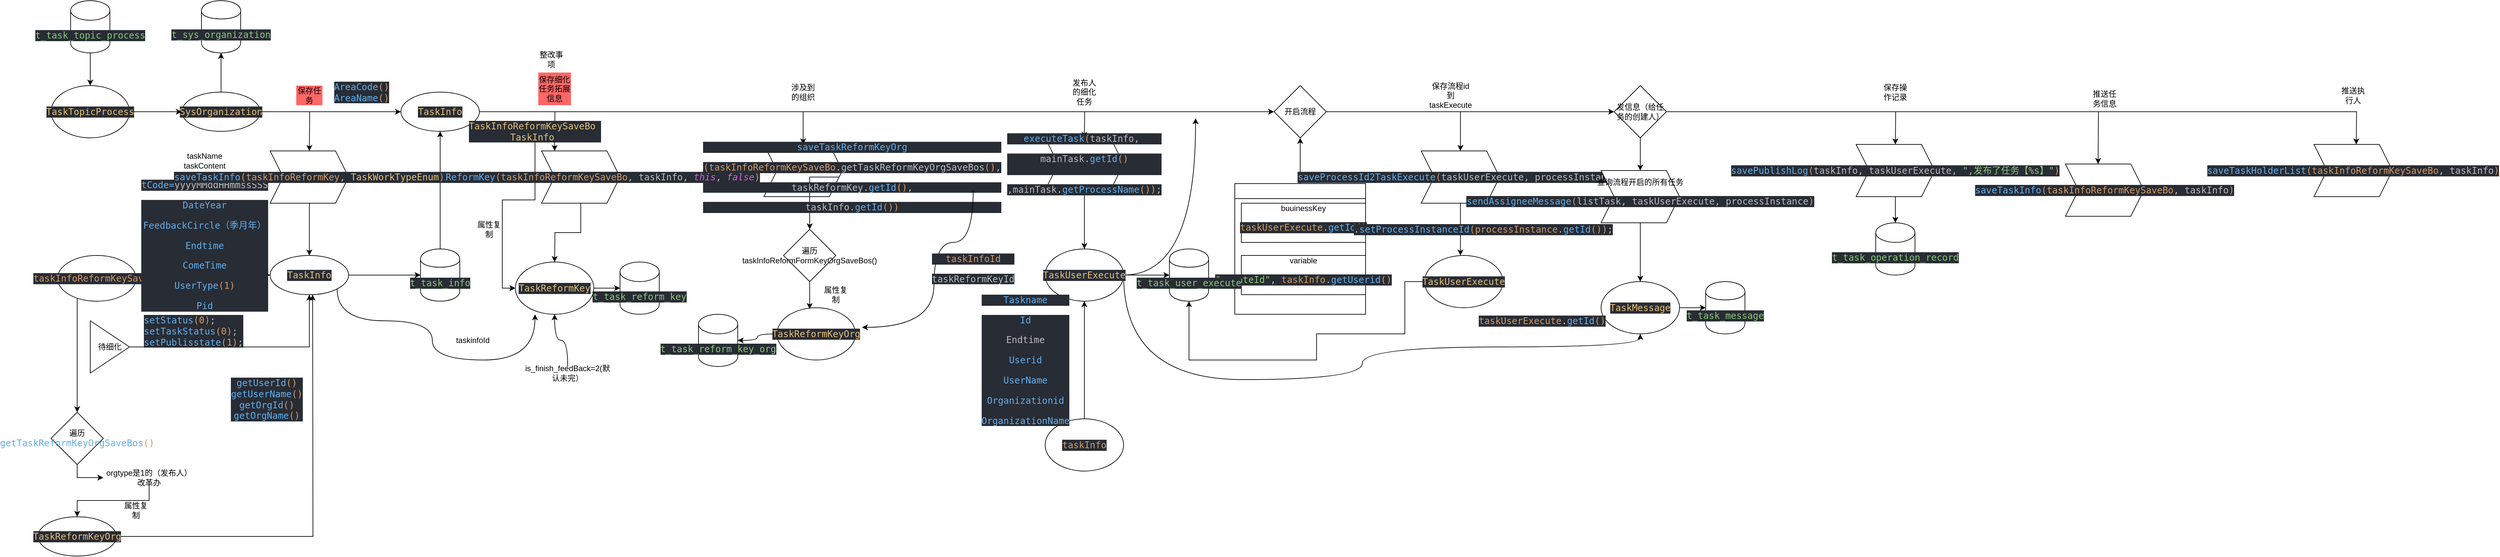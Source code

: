 <mxfile version="14.7.7" type="github">
  <diagram name="Page-1" id="2a216829-ef6e-dabb-86c1-c78162f3ba2b">
    <mxGraphModel dx="2881" dy="1134" grid="1" gridSize="10" guides="1" tooltips="1" connect="1" arrows="1" fold="1" page="1" pageScale="1" pageWidth="850" pageHeight="1100" background="none" math="0" shadow="0">
      <root>
        <mxCell id="0" />
        <mxCell id="1" parent="0" />
        <mxCell id="r9ag2sHkKYbSLD5EQLYw-3" style="edgeStyle=orthogonalEdgeStyle;rounded=0;orthogonalLoop=1;jettySize=auto;html=1;entryX=0.5;entryY=0;entryDx=0;entryDy=0;" edge="1" parent="1" source="r9ag2sHkKYbSLD5EQLYw-2">
          <mxGeometry relative="1" as="geometry">
            <mxPoint x="90" y="130" as="targetPoint" />
          </mxGeometry>
        </mxCell>
        <mxCell id="r9ag2sHkKYbSLD5EQLYw-2" value="&lt;pre style=&quot;background-color: #282c34 ; color: #bbbbbb ; font-family: &amp;#34;jetbrains mono&amp;#34; , monospace ; font-size: 10.5pt&quot;&gt;&lt;pre style=&quot;font-family: &amp;#34;jetbrains mono&amp;#34; , monospace ; font-size: 10.5pt&quot;&gt;&lt;span style=&quot;color: #89ca78&quot;&gt;t_task_topic_process&lt;/span&gt;&lt;/pre&gt;&lt;/pre&gt;" style="shape=cylinder3;whiteSpace=wrap;html=1;boundedLbl=1;backgroundOutline=1;size=15;" vertex="1" parent="1">
          <mxGeometry x="60" width="60" height="80" as="geometry" />
        </mxCell>
        <mxCell id="r9ag2sHkKYbSLD5EQLYw-7" value="" style="edgeStyle=orthogonalEdgeStyle;rounded=0;orthogonalLoop=1;jettySize=auto;html=1;" edge="1" parent="1" source="r9ag2sHkKYbSLD5EQLYw-4" target="r9ag2sHkKYbSLD5EQLYw-6">
          <mxGeometry relative="1" as="geometry" />
        </mxCell>
        <mxCell id="r9ag2sHkKYbSLD5EQLYw-12" value="" style="edgeStyle=orthogonalEdgeStyle;rounded=0;orthogonalLoop=1;jettySize=auto;html=1;" edge="1" parent="1" source="r9ag2sHkKYbSLD5EQLYw-4">
          <mxGeometry relative="1" as="geometry">
            <mxPoint x="425.0" y="230" as="targetPoint" />
          </mxGeometry>
        </mxCell>
        <mxCell id="r9ag2sHkKYbSLD5EQLYw-4" value="&lt;pre style=&quot;background-color: #282c34 ; color: #bbbbbb ; font-family: &amp;#34;jetbrains mono&amp;#34; , monospace ; font-size: 10.5pt&quot;&gt;&lt;span style=&quot;color: #e5c07b&quot;&gt;SysOrganization&lt;/span&gt;&lt;/pre&gt;" style="ellipse;whiteSpace=wrap;html=1;rounded=0;" vertex="1" parent="1">
          <mxGeometry x="230" y="140" width="120" height="60" as="geometry" />
        </mxCell>
        <mxCell id="r9ag2sHkKYbSLD5EQLYw-6" value="&lt;pre style=&quot;text-align: left ; background-color: rgb(40 , 44 , 52) ; color: rgb(187 , 187 , 187) ; font-family: &amp;#34;jetbrains mono&amp;#34; , monospace ; font-size: 10.5pt&quot;&gt;&lt;span style=&quot;color: rgb(137 , 202 , 120)&quot;&gt;t_sys_organization&lt;/span&gt;&lt;/pre&gt;" style="shape=cylinder;whiteSpace=wrap;html=1;boundedLbl=1;backgroundOutline=1;rounded=0;" vertex="1" parent="1">
          <mxGeometry x="260" width="60" height="80" as="geometry" />
        </mxCell>
        <mxCell id="r9ag2sHkKYbSLD5EQLYw-10" style="edgeStyle=orthogonalEdgeStyle;rounded=0;orthogonalLoop=1;jettySize=auto;html=1;entryX=0;entryY=0.5;entryDx=0;entryDy=0;" edge="1" parent="1" source="r9ag2sHkKYbSLD5EQLYw-9" target="r9ag2sHkKYbSLD5EQLYw-4">
          <mxGeometry relative="1" as="geometry" />
        </mxCell>
        <mxCell id="r9ag2sHkKYbSLD5EQLYw-9" value="&lt;pre style=&quot;background-color: #282c34 ; color: #bbbbbb ; font-family: &amp;#34;jetbrains mono&amp;#34; , monospace ; font-size: 10.5pt&quot;&gt;&lt;span style=&quot;color: #e5c07b&quot;&gt;TaskTopicProcess&lt;/span&gt;&lt;/pre&gt;" style="ellipse;whiteSpace=wrap;html=1;" vertex="1" parent="1">
          <mxGeometry x="30" y="130" width="120" height="80" as="geometry" />
        </mxCell>
        <mxCell id="r9ag2sHkKYbSLD5EQLYw-14" value="" style="edgeStyle=orthogonalEdgeStyle;rounded=0;orthogonalLoop=1;jettySize=auto;html=1;exitX=0.5;exitY=1;exitDx=0;exitDy=0;" edge="1" parent="1" source="r9ag2sHkKYbSLD5EQLYw-66" target="r9ag2sHkKYbSLD5EQLYw-13">
          <mxGeometry relative="1" as="geometry">
            <mxPoint x="425.0" y="290.0" as="sourcePoint" />
          </mxGeometry>
        </mxCell>
        <mxCell id="r9ag2sHkKYbSLD5EQLYw-36" value="" style="edgeStyle=orthogonalEdgeStyle;rounded=0;orthogonalLoop=1;jettySize=auto;html=1;" edge="1" parent="1" source="r9ag2sHkKYbSLD5EQLYw-13" target="r9ag2sHkKYbSLD5EQLYw-35">
          <mxGeometry relative="1" as="geometry" />
        </mxCell>
        <mxCell id="r9ag2sHkKYbSLD5EQLYw-53" style="edgeStyle=orthogonalEdgeStyle;rounded=0;orthogonalLoop=1;jettySize=auto;html=1;exitX=1;exitY=1;exitDx=0;exitDy=0;entryX=0.25;entryY=1;entryDx=0;entryDy=0;entryPerimeter=0;curved=1;" edge="1" parent="1" source="r9ag2sHkKYbSLD5EQLYw-13" target="r9ag2sHkKYbSLD5EQLYw-49">
          <mxGeometry relative="1" as="geometry">
            <Array as="points">
              <mxPoint x="468" y="490" />
              <mxPoint x="613" y="490" />
              <mxPoint x="613" y="550" />
              <mxPoint x="770" y="550" />
            </Array>
          </mxGeometry>
        </mxCell>
        <mxCell id="r9ag2sHkKYbSLD5EQLYw-13" value="&lt;pre style=&quot;background-color: #282c34 ; color: #bbbbbb ; font-family: &amp;#34;jetbrains mono&amp;#34; , monospace ; font-size: 10.5pt&quot;&gt;&lt;span style=&quot;color: #e5c07b&quot;&gt;TaskInfo&lt;/span&gt;&lt;/pre&gt;" style="ellipse;whiteSpace=wrap;html=1;rounded=0;" vertex="1" parent="1">
          <mxGeometry x="365" y="390" width="120" height="60" as="geometry" />
        </mxCell>
        <mxCell id="r9ag2sHkKYbSLD5EQLYw-17" style="edgeStyle=orthogonalEdgeStyle;rounded=0;orthogonalLoop=1;jettySize=auto;html=1;" edge="1" parent="1" source="r9ag2sHkKYbSLD5EQLYw-16" target="r9ag2sHkKYbSLD5EQLYw-13">
          <mxGeometry relative="1" as="geometry" />
        </mxCell>
        <mxCell id="r9ag2sHkKYbSLD5EQLYw-23" style="edgeStyle=orthogonalEdgeStyle;rounded=0;orthogonalLoop=1;jettySize=auto;html=1;" edge="1" parent="1" source="r9ag2sHkKYbSLD5EQLYw-16" target="r9ag2sHkKYbSLD5EQLYw-13">
          <mxGeometry relative="1" as="geometry" />
        </mxCell>
        <mxCell id="r9ag2sHkKYbSLD5EQLYw-25" value="" style="edgeStyle=orthogonalEdgeStyle;rounded=0;orthogonalLoop=1;jettySize=auto;html=1;" edge="1" parent="1" source="r9ag2sHkKYbSLD5EQLYw-16" target="r9ag2sHkKYbSLD5EQLYw-24">
          <mxGeometry relative="1" as="geometry">
            <Array as="points">
              <mxPoint x="70" y="480" />
              <mxPoint x="70" y="480" />
            </Array>
          </mxGeometry>
        </mxCell>
        <mxCell id="r9ag2sHkKYbSLD5EQLYw-16" value="&lt;pre style=&quot;background-color: #282c34 ; color: #bbbbbb ; font-family: &amp;#34;jetbrains mono&amp;#34; , monospace ; font-size: 10.5pt&quot;&gt;&lt;span style=&quot;color: #d19a66&quot;&gt;taskInfoReformKeySaveBo&lt;/span&gt;&lt;/pre&gt;" style="ellipse;whiteSpace=wrap;html=1;" vertex="1" parent="1">
          <mxGeometry x="40" y="390" width="120" height="70" as="geometry" />
        </mxCell>
        <mxCell id="r9ag2sHkKYbSLD5EQLYw-18" value="taskName&lt;br&gt;taskContent&lt;br&gt;&lt;pre style=&quot;background-color: #282c34 ; color: #bbbbbb ; font-family: &amp;#34;jetbrains mono&amp;#34; , monospace ; font-size: 10.5pt&quot;&gt;&lt;span style=&quot;color: #61afef&quot;&gt;tCode=&lt;/span&gt;yyyyMMddHHmmssSSS&lt;/pre&gt;&lt;pre style=&quot;background-color: #282c34 ; color: #bbbbbb ; font-family: &amp;#34;jetbrains mono&amp;#34; , monospace ; font-size: 10.5pt&quot;&gt;&lt;pre style=&quot;font-family: &amp;#34;jetbrains mono&amp;#34; , monospace ; font-size: 10.5pt&quot;&gt;&lt;span style=&quot;color: #61afef&quot;&gt;DateYear&lt;/span&gt;&lt;/pre&gt;&lt;pre style=&quot;font-family: &amp;#34;jetbrains mono&amp;#34; , monospace ; font-size: 10.5pt&quot;&gt;&lt;pre style=&quot;font-family: &amp;#34;jetbrains mono&amp;#34; , monospace ; font-size: 10.5pt&quot;&gt;&lt;span style=&quot;color: #61afef&quot;&gt;FeedbackCircle（季月年）&lt;/span&gt;&lt;/pre&gt;&lt;pre style=&quot;font-family: &amp;#34;jetbrains mono&amp;#34; , monospace ; font-size: 10.5pt&quot;&gt;&lt;pre style=&quot;font-family: &amp;#34;jetbrains mono&amp;#34; , monospace ; font-size: 10.5pt&quot;&gt;&lt;span style=&quot;color: #61afef&quot;&gt;Endtime&lt;/span&gt;&lt;/pre&gt;&lt;pre style=&quot;font-family: &amp;#34;jetbrains mono&amp;#34; , monospace ; font-size: 10.5pt&quot;&gt;&lt;span style=&quot;color: #61afef&quot;&gt;ComeTime&lt;/span&gt;&lt;/pre&gt;&lt;pre style=&quot;font-family: &amp;#34;jetbrains mono&amp;#34; , monospace ; font-size: 10.5pt&quot;&gt;&lt;pre style=&quot;font-family: &amp;#34;jetbrains mono&amp;#34; , monospace ; font-size: 10.5pt&quot;&gt;&lt;span style=&quot;color: #61afef&quot;&gt;UserType&lt;/span&gt;&lt;span style=&quot;color: #d19a66&quot;&gt;(1)&lt;/span&gt;&lt;/pre&gt;&lt;pre style=&quot;font-family: &amp;#34;jetbrains mono&amp;#34; , monospace ; font-size: 10.5pt&quot;&gt;&lt;span style=&quot;color: #61afef&quot;&gt;Pid&lt;/span&gt;&lt;/pre&gt;&lt;/pre&gt;&lt;/pre&gt;&lt;/pre&gt;&lt;/pre&gt;" style="text;html=1;strokeColor=none;fillColor=none;align=center;verticalAlign=middle;whiteSpace=wrap;rounded=0;" vertex="1" parent="1">
          <mxGeometry x="165" y="350" width="200" height="20" as="geometry" />
        </mxCell>
        <mxCell id="r9ag2sHkKYbSLD5EQLYw-20" style="edgeStyle=orthogonalEdgeStyle;rounded=0;orthogonalLoop=1;jettySize=auto;html=1;" edge="1" parent="1" source="r9ag2sHkKYbSLD5EQLYw-19" target="r9ag2sHkKYbSLD5EQLYw-13">
          <mxGeometry relative="1" as="geometry" />
        </mxCell>
        <mxCell id="r9ag2sHkKYbSLD5EQLYw-19" value="待细化" style="triangle;whiteSpace=wrap;html=1;" vertex="1" parent="1">
          <mxGeometry x="90" y="490" width="60" height="80" as="geometry" />
        </mxCell>
        <mxCell id="r9ag2sHkKYbSLD5EQLYw-22" value="&lt;pre style=&quot;background-color: #282c34 ; color: #bbbbbb ; font-family: &amp;quot;jetbrains mono&amp;quot; , monospace ; font-size: 10.5pt&quot;&gt;&lt;span style=&quot;color: #61afef&quot;&gt;setStatus&lt;/span&gt;&lt;span style=&quot;color: #d19a66&quot;&gt;(0)&lt;/span&gt;;&lt;br&gt;&lt;span style=&quot;color: #61afef&quot;&gt;setTaskStatus&lt;/span&gt;&lt;span style=&quot;color: #d19a66&quot;&gt;(0)&lt;/span&gt;;&lt;br&gt;&lt;span style=&quot;color: #61afef&quot;&gt;setPublisstate&lt;/span&gt;&lt;span style=&quot;color: #d19a66&quot;&gt;(1)&lt;/span&gt;;&lt;/pre&gt;" style="text;whiteSpace=wrap;html=1;" vertex="1" parent="1">
          <mxGeometry x="170" y="460" width="150" height="90" as="geometry" />
        </mxCell>
        <mxCell id="r9ag2sHkKYbSLD5EQLYw-28" style="edgeStyle=orthogonalEdgeStyle;rounded=0;orthogonalLoop=1;jettySize=auto;html=1;entryX=0;entryY=0.5;entryDx=0;entryDy=0;" edge="1" parent="1" source="r9ag2sHkKYbSLD5EQLYw-24" target="r9ag2sHkKYbSLD5EQLYw-27">
          <mxGeometry relative="1" as="geometry" />
        </mxCell>
        <mxCell id="r9ag2sHkKYbSLD5EQLYw-24" value="遍历&lt;span style=&quot;font-family: &amp;#34;jetbrains mono&amp;#34; , monospace ; font-size: 10.5pt ; color: rgb(97 , 175 , 239)&quot;&gt;getTaskReformKeyOrgSaveBos&lt;/span&gt;&lt;span style=&quot;font-family: &amp;#34;jetbrains mono&amp;#34; , monospace ; font-size: 10.5pt ; color: rgb(209 , 154 , 102)&quot;&gt;()&lt;/span&gt;" style="rhombus;whiteSpace=wrap;html=1;" vertex="1" parent="1">
          <mxGeometry x="30" y="630" width="80" height="80" as="geometry" />
        </mxCell>
        <mxCell id="r9ag2sHkKYbSLD5EQLYw-30" value="" style="edgeStyle=orthogonalEdgeStyle;rounded=0;orthogonalLoop=1;jettySize=auto;html=1;" edge="1" parent="1" source="r9ag2sHkKYbSLD5EQLYw-27" target="r9ag2sHkKYbSLD5EQLYw-29">
          <mxGeometry relative="1" as="geometry" />
        </mxCell>
        <mxCell id="r9ag2sHkKYbSLD5EQLYw-27" value="orgtype是1的（发布人） 改革办" style="text;html=1;strokeColor=none;fillColor=none;align=center;verticalAlign=middle;whiteSpace=wrap;rounded=0;" vertex="1" parent="1">
          <mxGeometry x="110" y="720" width="140" height="20" as="geometry" />
        </mxCell>
        <mxCell id="r9ag2sHkKYbSLD5EQLYw-32" style="edgeStyle=orthogonalEdgeStyle;rounded=0;orthogonalLoop=1;jettySize=auto;html=1;" edge="1" parent="1" source="r9ag2sHkKYbSLD5EQLYw-29">
          <mxGeometry relative="1" as="geometry">
            <mxPoint x="430" y="450" as="targetPoint" />
          </mxGeometry>
        </mxCell>
        <mxCell id="r9ag2sHkKYbSLD5EQLYw-29" value="&lt;pre style=&quot;background-color: #282c34 ; color: #bbbbbb ; font-family: &amp;#34;jetbrains mono&amp;#34; , monospace ; font-size: 10.5pt&quot;&gt;&lt;span style=&quot;color: #e5c07b&quot;&gt;TaskReformKeyOrg&lt;/span&gt;&lt;/pre&gt;" style="ellipse;whiteSpace=wrap;html=1;" vertex="1" parent="1">
          <mxGeometry x="10" y="790" width="120" height="60" as="geometry" />
        </mxCell>
        <mxCell id="r9ag2sHkKYbSLD5EQLYw-31" value="属性复制" style="text;html=1;strokeColor=none;fillColor=none;align=center;verticalAlign=middle;whiteSpace=wrap;rounded=0;" vertex="1" parent="1">
          <mxGeometry x="140" y="770" width="40" height="20" as="geometry" />
        </mxCell>
        <mxCell id="r9ag2sHkKYbSLD5EQLYw-33" value="&lt;pre style=&quot;background-color: #282c34 ; color: #bbbbbb ; font-family: &amp;#34;jetbrains mono&amp;#34; , monospace ; font-size: 10.5pt&quot;&gt;&lt;span style=&quot;color: #61afef&quot;&gt;getUserId&lt;/span&gt;&lt;span style=&quot;color: #d19a66&quot;&gt;()&lt;/span&gt;&lt;span style=&quot;color: #d19a66&quot;&gt;&lt;br&gt;&lt;/span&gt;&lt;span style=&quot;color: #61afef&quot;&gt;getUserName&lt;/span&gt;&lt;span style=&quot;color: #d19a66&quot;&gt;()&lt;/span&gt;&lt;span style=&quot;color: #d19a66&quot;&gt;&lt;br&gt;&lt;/span&gt;&lt;span style=&quot;color: #61afef&quot;&gt;getOrgId&lt;/span&gt;&lt;span style=&quot;color: #d19a66&quot;&gt;()&lt;/span&gt;&lt;span style=&quot;color: #d19a66&quot;&gt;&lt;br&gt;&lt;/span&gt;&lt;span style=&quot;color: #61afef&quot;&gt;getOrgName&lt;/span&gt;&lt;span style=&quot;color: #d19a66&quot;&gt;()&lt;/span&gt;&lt;/pre&gt;" style="text;html=1;strokeColor=none;fillColor=none;align=center;verticalAlign=middle;whiteSpace=wrap;rounded=0;" vertex="1" parent="1">
          <mxGeometry x="340" y="600" width="40" height="20" as="geometry" />
        </mxCell>
        <mxCell id="r9ag2sHkKYbSLD5EQLYw-39" value="" style="edgeStyle=orthogonalEdgeStyle;rounded=0;orthogonalLoop=1;jettySize=auto;html=1;" edge="1" parent="1" source="r9ag2sHkKYbSLD5EQLYw-35" target="r9ag2sHkKYbSLD5EQLYw-38">
          <mxGeometry relative="1" as="geometry" />
        </mxCell>
        <mxCell id="r9ag2sHkKYbSLD5EQLYw-35" value="&lt;pre style=&quot;background-color: #282c34 ; color: #bbbbbb ; font-family: &amp;#34;jetbrains mono&amp;#34; , monospace ; font-size: 10.5pt&quot;&gt;&lt;span style=&quot;color: #89ca78&quot;&gt;t_task_info&lt;/span&gt;&lt;/pre&gt;" style="shape=cylinder;whiteSpace=wrap;html=1;boundedLbl=1;backgroundOutline=1;rounded=0;" vertex="1" parent="1">
          <mxGeometry x="595" y="380" width="60" height="80" as="geometry" />
        </mxCell>
        <mxCell id="r9ag2sHkKYbSLD5EQLYw-43" style="edgeStyle=orthogonalEdgeStyle;rounded=0;orthogonalLoop=1;jettySize=auto;html=1;" edge="1" parent="1" source="r9ag2sHkKYbSLD5EQLYw-38">
          <mxGeometry relative="1" as="geometry">
            <mxPoint x="800.0" y="230" as="targetPoint" />
          </mxGeometry>
        </mxCell>
        <mxCell id="r9ag2sHkKYbSLD5EQLYw-61" style="edgeStyle=orthogonalEdgeStyle;rounded=0;orthogonalLoop=1;jettySize=auto;html=1;entryX=0.5;entryY=0;entryDx=0;entryDy=0;" edge="1" parent="1" source="r9ag2sHkKYbSLD5EQLYw-38" target="r9ag2sHkKYbSLD5EQLYw-67">
          <mxGeometry relative="1" as="geometry">
            <mxPoint x="1170" y="220" as="targetPoint" />
          </mxGeometry>
        </mxCell>
        <mxCell id="r9ag2sHkKYbSLD5EQLYw-83" style="rounded=0;orthogonalLoop=1;jettySize=auto;html=1;edgeStyle=orthogonalEdgeStyle;" edge="1" parent="1" source="r9ag2sHkKYbSLD5EQLYw-38">
          <mxGeometry relative="1" as="geometry">
            <mxPoint x="1610" y="210" as="targetPoint" />
          </mxGeometry>
        </mxCell>
        <mxCell id="r9ag2sHkKYbSLD5EQLYw-94" style="edgeStyle=orthogonalEdgeStyle;rounded=0;orthogonalLoop=1;jettySize=auto;html=1;" edge="1" parent="1" source="r9ag2sHkKYbSLD5EQLYw-38" target="r9ag2sHkKYbSLD5EQLYw-95">
          <mxGeometry relative="1" as="geometry">
            <mxPoint x="1820" y="170" as="targetPoint" />
          </mxGeometry>
        </mxCell>
        <mxCell id="r9ag2sHkKYbSLD5EQLYw-38" value="&lt;pre style=&quot;background-color: rgb(40 , 44 , 52) ; color: rgb(187 , 187 , 187) ; font-family: &amp;#34;jetbrains mono&amp;#34; , monospace ; font-size: 10.5pt&quot;&gt;&lt;span style=&quot;color: rgb(229 , 192 , 123)&quot;&gt;TaskInfo&lt;/span&gt;&lt;/pre&gt;" style="ellipse;whiteSpace=wrap;html=1;rounded=0;" vertex="1" parent="1">
          <mxGeometry x="565" y="140" width="120" height="60" as="geometry" />
        </mxCell>
        <mxCell id="r9ag2sHkKYbSLD5EQLYw-40" value="" style="endArrow=classic;html=1;entryX=0;entryY=0.5;entryDx=0;entryDy=0;exitX=1;exitY=0.5;exitDx=0;exitDy=0;" edge="1" parent="1" source="r9ag2sHkKYbSLD5EQLYw-4" target="r9ag2sHkKYbSLD5EQLYw-38">
          <mxGeometry width="50" height="50" relative="1" as="geometry">
            <mxPoint x="440" y="190" as="sourcePoint" />
            <mxPoint x="490" y="140" as="targetPoint" />
          </mxGeometry>
        </mxCell>
        <mxCell id="r9ag2sHkKYbSLD5EQLYw-41" value="&lt;pre style=&quot;background-color: #282c34 ; color: #bbbbbb ; font-family: &amp;#34;jetbrains mono&amp;#34; , monospace ; font-size: 10.5pt&quot;&gt;&lt;span style=&quot;color: #61afef&quot;&gt;AreaCode&lt;/span&gt;&lt;span style=&quot;color: #d19a66&quot;&gt;()&lt;/span&gt;&lt;span style=&quot;color: #d19a66&quot;&gt;&lt;br&gt;&lt;/span&gt;&lt;span style=&quot;color: #61afef&quot;&gt;AreaName&lt;/span&gt;&lt;span style=&quot;color: #d19a66&quot;&gt;()&lt;/span&gt;&lt;/pre&gt;" style="text;html=1;strokeColor=none;fillColor=none;align=center;verticalAlign=middle;whiteSpace=wrap;rounded=0;" vertex="1" parent="1">
          <mxGeometry x="485" y="130" width="40" height="20" as="geometry" />
        </mxCell>
        <mxCell id="r9ag2sHkKYbSLD5EQLYw-42" style="edgeStyle=orthogonalEdgeStyle;rounded=0;orthogonalLoop=1;jettySize=auto;html=1;exitX=0.5;exitY=1;exitDx=0;exitDy=0;" edge="1" parent="1" source="r9ag2sHkKYbSLD5EQLYw-41" target="r9ag2sHkKYbSLD5EQLYw-41">
          <mxGeometry relative="1" as="geometry" />
        </mxCell>
        <mxCell id="r9ag2sHkKYbSLD5EQLYw-47" style="edgeStyle=orthogonalEdgeStyle;rounded=0;orthogonalLoop=1;jettySize=auto;html=1;exitX=0.5;exitY=1;exitDx=0;exitDy=0;" edge="1" parent="1" source="r9ag2sHkKYbSLD5EQLYw-64">
          <mxGeometry relative="1" as="geometry">
            <mxPoint x="800.0" y="400.0" as="targetPoint" />
            <mxPoint x="800.0" y="310.0" as="sourcePoint" />
          </mxGeometry>
        </mxCell>
        <mxCell id="r9ag2sHkKYbSLD5EQLYw-45" value="保存细化任务拓展信息" style="text;html=1;strokeColor=none;fillColor=#FF6666;align=center;verticalAlign=middle;whiteSpace=wrap;rounded=0;" vertex="1" parent="1">
          <mxGeometry x="775" y="110" width="50" height="50" as="geometry" />
        </mxCell>
        <mxCell id="r9ag2sHkKYbSLD5EQLYw-46" value="保存任务" style="text;html=1;strokeColor=none;fillColor=#FF6666;align=center;verticalAlign=middle;whiteSpace=wrap;rounded=0;" vertex="1" parent="1">
          <mxGeometry x="405" y="130" width="40" height="30" as="geometry" />
        </mxCell>
        <mxCell id="r9ag2sHkKYbSLD5EQLYw-50" style="edgeStyle=orthogonalEdgeStyle;rounded=0;orthogonalLoop=1;jettySize=auto;html=1;entryX=0;entryY=0.5;entryDx=0;entryDy=0;" edge="1" parent="1" source="r9ag2sHkKYbSLD5EQLYw-48" target="r9ag2sHkKYbSLD5EQLYw-49">
          <mxGeometry relative="1" as="geometry" />
        </mxCell>
        <mxCell id="r9ag2sHkKYbSLD5EQLYw-48" value="&lt;pre style=&quot;background-color: #282c34 ; color: #bbbbbb ; font-family: &amp;#34;jetbrains mono&amp;#34; , monospace ; font-size: 10.5pt&quot;&gt;&lt;span style=&quot;color: #e5c07b&quot;&gt;TaskInfoReformKeySaveBo &lt;/span&gt;&lt;br&gt;&lt;span style=&quot;color: #e5c07b&quot;&gt;TaskInfo &lt;/span&gt;&lt;/pre&gt;" style="text;html=1;strokeColor=none;fillColor=none;align=center;verticalAlign=middle;whiteSpace=wrap;rounded=0;" vertex="1" parent="1">
          <mxGeometry x="750" y="190" width="40" height="20" as="geometry" />
        </mxCell>
        <mxCell id="r9ag2sHkKYbSLD5EQLYw-59" style="edgeStyle=orthogonalEdgeStyle;rounded=0;orthogonalLoop=1;jettySize=auto;html=1;" edge="1" parent="1" source="r9ag2sHkKYbSLD5EQLYw-49">
          <mxGeometry relative="1" as="geometry">
            <mxPoint x="900.0" y="440.0" as="targetPoint" />
          </mxGeometry>
        </mxCell>
        <mxCell id="r9ag2sHkKYbSLD5EQLYw-49" value="&lt;pre style=&quot;background-color: #282c34 ; color: #bbbbbb ; font-family: &amp;quot;jetbrains mono&amp;quot; , monospace ; font-size: 10.5pt&quot;&gt;&lt;span style=&quot;color: #e5c07b&quot;&gt;TaskReformKey&lt;/span&gt;&lt;/pre&gt;" style="ellipse;whiteSpace=wrap;html=1;" vertex="1" parent="1">
          <mxGeometry x="740" y="400" width="120" height="80" as="geometry" />
        </mxCell>
        <mxCell id="r9ag2sHkKYbSLD5EQLYw-51" value="属性复制" style="text;html=1;strokeColor=none;fillColor=none;align=center;verticalAlign=middle;whiteSpace=wrap;rounded=0;" vertex="1" parent="1">
          <mxGeometry x="680" y="340" width="40" height="20" as="geometry" />
        </mxCell>
        <mxCell id="r9ag2sHkKYbSLD5EQLYw-55" value="taskinfoId" style="text;html=1;strokeColor=none;fillColor=none;align=center;verticalAlign=middle;whiteSpace=wrap;rounded=0;" vertex="1" parent="1">
          <mxGeometry x="655" y="510" width="40" height="20" as="geometry" />
        </mxCell>
        <mxCell id="r9ag2sHkKYbSLD5EQLYw-58" style="edgeStyle=orthogonalEdgeStyle;curved=1;rounded=0;orthogonalLoop=1;jettySize=auto;html=1;entryX=0.5;entryY=1;entryDx=0;entryDy=0;" edge="1" parent="1" source="r9ag2sHkKYbSLD5EQLYw-57" target="r9ag2sHkKYbSLD5EQLYw-49">
          <mxGeometry relative="1" as="geometry" />
        </mxCell>
        <mxCell id="r9ag2sHkKYbSLD5EQLYw-57" value="is_finish_feedBack=2(默认未完）" style="text;html=1;strokeColor=none;fillColor=none;align=center;verticalAlign=middle;whiteSpace=wrap;rounded=0;" vertex="1" parent="1">
          <mxGeometry x="800" y="560" width="40" height="20" as="geometry" />
        </mxCell>
        <mxCell id="r9ag2sHkKYbSLD5EQLYw-60" value="&lt;pre style=&quot;background-color: #282c34 ; color: #bbbbbb ; font-family: &amp;#34;jetbrains mono&amp;#34; , monospace ; font-size: 10.5pt&quot;&gt;&lt;span style=&quot;color: #89ca78&quot;&gt;t_task_reform_key&lt;/span&gt;&lt;/pre&gt;" style="shape=cylinder3;whiteSpace=wrap;html=1;boundedLbl=1;backgroundOutline=1;size=15;" vertex="1" parent="1">
          <mxGeometry x="900" y="400" width="60" height="80" as="geometry" />
        </mxCell>
        <mxCell id="r9ag2sHkKYbSLD5EQLYw-64" value="&lt;pre style=&quot;background-color: #282c34 ; color: #bbbbbb ; font-family: &amp;#34;jetbrains mono&amp;#34; , monospace ; font-size: 10.5pt&quot;&gt;&lt;pre style=&quot;font-family: &amp;#34;jetbrains mono&amp;#34; , monospace ; font-size: 10.5pt&quot;&gt;&lt;span style=&quot;color: #61afef&quot;&gt;saveTaskReformKey&lt;/span&gt;&lt;span style=&quot;color: #d19a66&quot;&gt;(taskInfoReformKeySaveBo&lt;/span&gt;, taskInfo, &lt;span style=&quot;color: #d55fde ; font-style: italic&quot;&gt;this&lt;/span&gt;, &lt;span style=&quot;color: #d55fde ; font-style: italic&quot;&gt;false&lt;/span&gt;&lt;span style=&quot;color: #d19a66&quot;&gt;)&lt;/span&gt;&lt;/pre&gt;&lt;/pre&gt;" style="shape=step;perimeter=stepPerimeter;whiteSpace=wrap;html=1;fixedSize=1;fillColor=#FFFFFF;" vertex="1" parent="1">
          <mxGeometry x="780" y="230" width="120" height="80" as="geometry" />
        </mxCell>
        <mxCell id="r9ag2sHkKYbSLD5EQLYw-66" value="&lt;pre style=&quot;background-color: rgb(40 , 44 , 52) ; color: rgb(187 , 187 , 187) ; font-family: &amp;#34;jetbrains mono&amp;#34; , monospace ; font-size: 10.5pt&quot;&gt;&lt;span style=&quot;color: rgb(97 , 175 , 239)&quot;&gt;saveTaskInfo&lt;/span&gt;&lt;span style=&quot;color: rgb(209 , 154 , 102)&quot;&gt;(taskInfoReformKey&lt;/span&gt;, &lt;span style=&quot;color: rgb(229 , 192 , 123)&quot;&gt;TaskWorkTypeEnum&lt;/span&gt;&lt;span style=&quot;color: rgb(209 , 154 , 102)&quot;&gt;)&lt;/span&gt;&lt;/pre&gt;" style="shape=step;perimeter=stepPerimeter;whiteSpace=wrap;html=1;fixedSize=1;fillColor=#FFFFFF;" vertex="1" parent="1">
          <mxGeometry x="365" y="230" width="120" height="80" as="geometry" />
        </mxCell>
        <mxCell id="r9ag2sHkKYbSLD5EQLYw-67" value="" style="shape=step;perimeter=stepPerimeter;whiteSpace=wrap;html=1;fixedSize=1;fillColor=#FFFFFF;" vertex="1" parent="1">
          <mxGeometry x="1120" y="220" width="120" height="80" as="geometry" />
        </mxCell>
        <mxCell id="r9ag2sHkKYbSLD5EQLYw-69" style="edgeStyle=orthogonalEdgeStyle;rounded=0;orthogonalLoop=1;jettySize=auto;html=1;" edge="1" parent="1" source="r9ag2sHkKYbSLD5EQLYw-68" target="r9ag2sHkKYbSLD5EQLYw-74">
          <mxGeometry relative="1" as="geometry">
            <mxPoint x="1190" y="390.0" as="targetPoint" />
          </mxGeometry>
        </mxCell>
        <mxCell id="r9ag2sHkKYbSLD5EQLYw-68" value="&lt;pre style=&quot;background-color: #282c34 ; color: #bbbbbb ; font-family: &amp;#34;jetbrains mono&amp;#34; , monospace ; font-size: 10.5pt&quot;&gt;&lt;span style=&quot;color: #61afef&quot;&gt;saveTaskReformKeyOrg&lt;/span&gt;&lt;/pre&gt;&lt;pre style=&quot;background-color: #282c34 ; color: #bbbbbb ; font-family: &amp;#34;jetbrains mono&amp;#34; , monospace ; font-size: 10.5pt&quot;&gt;&lt;span style=&quot;color: #d19a66&quot;&gt;(taskInfoReformKeySaveBo&lt;/span&gt;.getTaskReformKeyOrgSaveBos&lt;span style=&quot;font-size: 10.5pt ; white-space: normal ; color: rgb(209 , 154 , 102)&quot;&gt;()&lt;/span&gt;&lt;span style=&quot;font-size: 10.5pt ; white-space: normal&quot;&gt;,&lt;/span&gt;&lt;/pre&gt;&lt;pre style=&quot;background-color: #282c34 ; color: #bbbbbb ; font-family: &amp;#34;jetbrains mono&amp;#34; , monospace ; font-size: 10.5pt&quot;&gt;taskReformKey.&lt;span style=&quot;color: #61afef&quot;&gt;getId&lt;/span&gt;&lt;span style=&quot;color: #d19a66&quot;&gt;()&lt;/span&gt;,&lt;/pre&gt;&lt;pre style=&quot;background-color: #282c34 ; color: #bbbbbb ; font-family: &amp;#34;jetbrains mono&amp;#34; , monospace ; font-size: 10.5pt&quot;&gt;taskInfo.&lt;span style=&quot;color: #61afef&quot;&gt;getId&lt;/span&gt;&lt;span style=&quot;color: #d19a66&quot;&gt;())&lt;/span&gt;&lt;/pre&gt;" style="text;html=1;strokeColor=none;fillColor=none;align=center;verticalAlign=middle;whiteSpace=wrap;rounded=0;" vertex="1" parent="1">
          <mxGeometry x="1235" y="260" width="40" height="20" as="geometry" />
        </mxCell>
        <mxCell id="r9ag2sHkKYbSLD5EQLYw-81" style="edgeStyle=orthogonalEdgeStyle;curved=1;rounded=0;orthogonalLoop=1;jettySize=auto;html=1;exitX=0;exitY=0.5;exitDx=0;exitDy=0;" edge="1" parent="1" source="r9ag2sHkKYbSLD5EQLYw-73" target="r9ag2sHkKYbSLD5EQLYw-80">
          <mxGeometry relative="1" as="geometry" />
        </mxCell>
        <mxCell id="r9ag2sHkKYbSLD5EQLYw-73" value="&lt;pre style=&quot;background-color: #282c34 ; color: #bbbbbb ; font-family: &amp;#34;jetbrains mono&amp;#34; , monospace ; font-size: 10.5pt&quot;&gt;&lt;span style=&quot;color: #e5c07b&quot;&gt;TaskReformKeyOrg&lt;/span&gt;&lt;/pre&gt;" style="ellipse;whiteSpace=wrap;html=1;fillColor=#FFFFFF;" vertex="1" parent="1">
          <mxGeometry x="1140" y="470" width="120" height="80" as="geometry" />
        </mxCell>
        <mxCell id="r9ag2sHkKYbSLD5EQLYw-75" style="edgeStyle=orthogonalEdgeStyle;rounded=0;orthogonalLoop=1;jettySize=auto;html=1;exitX=0.5;exitY=1;exitDx=0;exitDy=0;entryX=0.416;entryY=0.024;entryDx=0;entryDy=0;entryPerimeter=0;" edge="1" parent="1" source="r9ag2sHkKYbSLD5EQLYw-74" target="r9ag2sHkKYbSLD5EQLYw-73">
          <mxGeometry relative="1" as="geometry" />
        </mxCell>
        <mxCell id="r9ag2sHkKYbSLD5EQLYw-74" value="遍历taskInfoReformFormKeyOrgSaveBos()" style="rhombus;whiteSpace=wrap;html=1;fillColor=#FFFFFF;" vertex="1" parent="1">
          <mxGeometry x="1150" y="350.0" width="80" height="80" as="geometry" />
        </mxCell>
        <mxCell id="r9ag2sHkKYbSLD5EQLYw-76" value="属性复制" style="text;html=1;strokeColor=none;fillColor=none;align=center;verticalAlign=middle;whiteSpace=wrap;rounded=0;" vertex="1" parent="1">
          <mxGeometry x="1210" y="440" width="40" height="20" as="geometry" />
        </mxCell>
        <mxCell id="r9ag2sHkKYbSLD5EQLYw-78" value="" style="endArrow=classic;html=1;edgeStyle=orthogonalEdgeStyle;curved=1;" edge="1" parent="1">
          <mxGeometry width="50" height="50" relative="1" as="geometry">
            <mxPoint x="1440" y="290" as="sourcePoint" />
            <mxPoint x="1270" y="500" as="targetPoint" />
            <Array as="points">
              <mxPoint x="1440" y="370" />
              <mxPoint x="1380" y="370" />
              <mxPoint x="1380" y="500" />
            </Array>
          </mxGeometry>
        </mxCell>
        <mxCell id="r9ag2sHkKYbSLD5EQLYw-79" value="&lt;pre style=&quot;background-color: #282c34 ; color: #bbbbbb ; font-family: &amp;#34;jetbrains mono&amp;#34; , monospace ; font-size: 10.5pt&quot;&gt;&lt;span style=&quot;color: #d19a66&quot;&gt;taskInfoId&lt;/span&gt;&lt;/pre&gt;&lt;pre style=&quot;background-color: #282c34 ; color: #bbbbbb ; font-family: &amp;#34;jetbrains mono&amp;#34; , monospace ; font-size: 10.5pt&quot;&gt;taskReformKeyId&lt;/pre&gt;" style="text;html=1;strokeColor=none;fillColor=none;align=center;verticalAlign=middle;whiteSpace=wrap;rounded=0;" vertex="1" parent="1">
          <mxGeometry x="1420" y="400" width="40" height="20" as="geometry" />
        </mxCell>
        <mxCell id="r9ag2sHkKYbSLD5EQLYw-80" value="&lt;pre style=&quot;background-color: #282c34 ; color: #bbbbbb ; font-family: &amp;#34;jetbrains mono&amp;#34; , monospace ; font-size: 10.5pt&quot;&gt;&lt;span style=&quot;color: #89ca78&quot;&gt;t_task_reform_key_org&lt;/span&gt;&lt;/pre&gt;" style="shape=cylinder3;whiteSpace=wrap;html=1;boundedLbl=1;backgroundOutline=1;size=15;fillColor=#FFFFFF;" vertex="1" parent="1">
          <mxGeometry x="1020" y="480" width="60" height="80" as="geometry" />
        </mxCell>
        <mxCell id="r9ag2sHkKYbSLD5EQLYw-85" style="edgeStyle=orthogonalEdgeStyle;rounded=0;orthogonalLoop=1;jettySize=auto;html=1;" edge="1" parent="1" source="r9ag2sHkKYbSLD5EQLYw-84">
          <mxGeometry relative="1" as="geometry">
            <mxPoint x="1610" y="380.0" as="targetPoint" />
          </mxGeometry>
        </mxCell>
        <mxCell id="r9ag2sHkKYbSLD5EQLYw-84" value="&lt;pre style=&quot;background-color: #282c34 ; color: #bbbbbb ; font-family: &amp;#34;jetbrains mono&amp;#34; , monospace ; font-size: 10.5pt&quot;&gt;&lt;span style=&quot;color: #61afef&quot;&gt;executeTask&lt;/span&gt;&lt;span style=&quot;color: #d19a66&quot;&gt;(&lt;/span&gt;taskInfo, &lt;/pre&gt;&lt;pre style=&quot;background-color: #282c34 ; color: #bbbbbb ; font-family: &amp;#34;jetbrains mono&amp;#34; , monospace ; font-size: 10.5pt&quot;&gt;mainTask.&lt;span style=&quot;color: #61afef&quot;&gt;getId&lt;/span&gt;&lt;span style=&quot;color: #d19a66&quot;&gt;()&lt;br&gt;&lt;/span&gt;&lt;span style=&quot;color: #d19a66&quot;&gt;        &lt;/span&gt;&lt;/pre&gt;&lt;pre style=&quot;background-color: #282c34 ; color: #bbbbbb ; font-family: &amp;#34;jetbrains mono&amp;#34; , monospace ; font-size: 10.5pt&quot;&gt;,mainTask.&lt;span style=&quot;color: #61afef&quot;&gt;getProcessName&lt;/span&gt;&lt;span style=&quot;color: #d19a66&quot;&gt;())&lt;/span&gt;;&lt;/pre&gt;" style="shape=step;perimeter=stepPerimeter;whiteSpace=wrap;html=1;fixedSize=1;fillColor=#FFFFFF;" vertex="1" parent="1">
          <mxGeometry x="1550" y="210" width="120" height="80" as="geometry" />
        </mxCell>
        <mxCell id="r9ag2sHkKYbSLD5EQLYw-113" value="" style="edgeStyle=orthogonalEdgeStyle;rounded=0;orthogonalLoop=1;jettySize=auto;html=1;" edge="1" parent="1" source="r9ag2sHkKYbSLD5EQLYw-86" target="r9ag2sHkKYbSLD5EQLYw-112">
          <mxGeometry relative="1" as="geometry" />
        </mxCell>
        <mxCell id="r9ag2sHkKYbSLD5EQLYw-128" style="edgeStyle=orthogonalEdgeStyle;rounded=0;orthogonalLoop=1;jettySize=auto;html=1;curved=1;" edge="1" parent="1" source="r9ag2sHkKYbSLD5EQLYw-86">
          <mxGeometry relative="1" as="geometry">
            <mxPoint x="1780" y="180" as="targetPoint" />
          </mxGeometry>
        </mxCell>
        <mxCell id="r9ag2sHkKYbSLD5EQLYw-131" style="edgeStyle=orthogonalEdgeStyle;curved=1;rounded=0;orthogonalLoop=1;jettySize=auto;html=1;exitX=1;exitY=0.5;exitDx=0;exitDy=0;entryX=0.5;entryY=1;entryDx=0;entryDy=0;" edge="1" parent="1" source="r9ag2sHkKYbSLD5EQLYw-86" target="r9ag2sHkKYbSLD5EQLYw-126">
          <mxGeometry relative="1" as="geometry">
            <Array as="points">
              <mxPoint x="1670" y="580" />
              <mxPoint x="2035" y="580" />
              <mxPoint x="2035" y="530" />
              <mxPoint x="2460" y="530" />
            </Array>
          </mxGeometry>
        </mxCell>
        <mxCell id="r9ag2sHkKYbSLD5EQLYw-86" value="&lt;pre style=&quot;background-color: #282c34 ; color: #bbbbbb ; font-family: &amp;#34;jetbrains mono&amp;#34; , monospace ; font-size: 10.5pt&quot;&gt;&lt;span style=&quot;color: #e5c07b&quot;&gt;TaskUserExecute&lt;/span&gt;&lt;/pre&gt;" style="ellipse;whiteSpace=wrap;html=1;fillColor=#FFFFFF;" vertex="1" parent="1">
          <mxGeometry x="1550" y="380" width="120" height="80" as="geometry" />
        </mxCell>
        <mxCell id="r9ag2sHkKYbSLD5EQLYw-87" value="整改事项" style="text;html=1;strokeColor=none;fillColor=none;align=center;verticalAlign=middle;whiteSpace=wrap;rounded=0;" vertex="1" parent="1">
          <mxGeometry x="775" y="80" width="40" height="20" as="geometry" />
        </mxCell>
        <mxCell id="r9ag2sHkKYbSLD5EQLYw-88" value="涉及到的组织" style="text;html=1;strokeColor=none;fillColor=none;align=center;verticalAlign=middle;whiteSpace=wrap;rounded=0;" vertex="1" parent="1">
          <mxGeometry x="1160" y="130" width="40" height="20" as="geometry" />
        </mxCell>
        <mxCell id="r9ag2sHkKYbSLD5EQLYw-90" style="edgeStyle=orthogonalEdgeStyle;rounded=0;orthogonalLoop=1;jettySize=auto;html=1;entryX=0.5;entryY=1;entryDx=0;entryDy=0;" edge="1" parent="1" source="r9ag2sHkKYbSLD5EQLYw-89" target="r9ag2sHkKYbSLD5EQLYw-86">
          <mxGeometry relative="1" as="geometry">
            <mxPoint x="1610" y="470" as="targetPoint" />
          </mxGeometry>
        </mxCell>
        <mxCell id="r9ag2sHkKYbSLD5EQLYw-89" value="&lt;pre style=&quot;background-color: #282c34 ; color: #bbbbbb ; font-family: &amp;#34;jetbrains mono&amp;#34; , monospace ; font-size: 10.5pt&quot;&gt;&lt;span style=&quot;color: #d19a66&quot;&gt;taskInfo&lt;/span&gt;&lt;/pre&gt;" style="ellipse;whiteSpace=wrap;html=1;fillColor=#FFFFFF;" vertex="1" parent="1">
          <mxGeometry x="1550" y="640" width="120" height="80" as="geometry" />
        </mxCell>
        <mxCell id="r9ag2sHkKYbSLD5EQLYw-91" value="&lt;pre style=&quot;background-color: #282c34 ; color: #bbbbbb ; font-family: &amp;#34;jetbrains mono&amp;#34; , monospace ; font-size: 10.5pt&quot;&gt;&lt;span style=&quot;color: #61afef&quot;&gt;Taskname&lt;/span&gt;&lt;/pre&gt;&lt;pre style=&quot;background-color: #282c34 ; color: #bbbbbb ; font-family: &amp;#34;jetbrains mono&amp;#34; , monospace ; font-size: 10.5pt&quot;&gt;&lt;pre style=&quot;font-family: &amp;#34;jetbrains mono&amp;#34; , monospace ; font-size: 10.5pt&quot;&gt;&lt;span style=&quot;color: #61afef&quot;&gt;Id&lt;/span&gt;&lt;/pre&gt;&lt;pre style=&quot;font-family: &amp;#34;jetbrains mono&amp;#34; , monospace ; font-size: 10.5pt&quot;&gt;Endtime&lt;/pre&gt;&lt;pre style=&quot;font-family: &amp;#34;jetbrains mono&amp;#34; , monospace ; font-size: 10.5pt&quot;&gt;&lt;span style=&quot;color: #61afef&quot;&gt;Userid&lt;/span&gt;&lt;/pre&gt;&lt;pre style=&quot;font-family: &amp;#34;jetbrains mono&amp;#34; , monospace ; font-size: 10.5pt&quot;&gt;&lt;span style=&quot;color: #61afef&quot;&gt;UserName&lt;/span&gt;&lt;/pre&gt;&lt;pre style=&quot;font-family: &amp;#34;jetbrains mono&amp;#34; , monospace ; font-size: 10.5pt&quot;&gt;&lt;span style=&quot;color: #61afef&quot;&gt;Organizationid&lt;/span&gt;&lt;/pre&gt;&lt;pre style=&quot;font-family: &amp;#34;jetbrains mono&amp;#34; , monospace ; font-size: 10.5pt&quot;&gt;&lt;pre style=&quot;font-family: &amp;#34;jetbrains mono&amp;#34; , monospace ; font-size: 10.5pt&quot;&gt;&lt;span style=&quot;color: #61afef&quot;&gt;OrganizationName&lt;/span&gt;&lt;/pre&gt;&lt;/pre&gt;&lt;/pre&gt;" style="text;html=1;strokeColor=none;fillColor=none;align=center;verticalAlign=middle;whiteSpace=wrap;rounded=0;" vertex="1" parent="1">
          <mxGeometry x="1500" y="540" width="40" height="20" as="geometry" />
        </mxCell>
        <mxCell id="r9ag2sHkKYbSLD5EQLYw-93" value="发布人的细化任务" style="text;html=1;strokeColor=none;fillColor=none;align=center;verticalAlign=middle;whiteSpace=wrap;rounded=0;" vertex="1" parent="1">
          <mxGeometry x="1590" y="130" width="40" height="20" as="geometry" />
        </mxCell>
        <mxCell id="r9ag2sHkKYbSLD5EQLYw-106" style="edgeStyle=orthogonalEdgeStyle;rounded=0;orthogonalLoop=1;jettySize=auto;html=1;entryX=0.5;entryY=0;entryDx=0;entryDy=0;" edge="1" parent="1" source="r9ag2sHkKYbSLD5EQLYw-95" target="r9ag2sHkKYbSLD5EQLYw-108">
          <mxGeometry relative="1" as="geometry">
            <mxPoint x="2160" y="170" as="targetPoint" />
          </mxGeometry>
        </mxCell>
        <mxCell id="r9ag2sHkKYbSLD5EQLYw-117" style="edgeStyle=orthogonalEdgeStyle;rounded=0;orthogonalLoop=1;jettySize=auto;html=1;" edge="1" parent="1" source="r9ag2sHkKYbSLD5EQLYw-95" target="r9ag2sHkKYbSLD5EQLYw-118">
          <mxGeometry relative="1" as="geometry">
            <mxPoint x="2460" y="170" as="targetPoint" />
          </mxGeometry>
        </mxCell>
        <mxCell id="r9ag2sHkKYbSLD5EQLYw-95" value="开启流程" style="rhombus;whiteSpace=wrap;html=1;fillColor=#FFFFFF;" vertex="1" parent="1">
          <mxGeometry x="1900" y="130" width="80" height="80" as="geometry" />
        </mxCell>
        <mxCell id="r9ag2sHkKYbSLD5EQLYw-104" style="edgeStyle=orthogonalEdgeStyle;rounded=0;orthogonalLoop=1;jettySize=auto;html=1;entryX=0.5;entryY=1;entryDx=0;entryDy=0;" edge="1" parent="1" source="r9ag2sHkKYbSLD5EQLYw-101" target="r9ag2sHkKYbSLD5EQLYw-95">
          <mxGeometry relative="1" as="geometry" />
        </mxCell>
        <mxCell id="r9ag2sHkKYbSLD5EQLYw-101" value="" style="swimlane;fillColor=#FFFFFF;" vertex="1" parent="1">
          <mxGeometry x="1840" y="280" width="200" height="200" as="geometry" />
        </mxCell>
        <mxCell id="r9ag2sHkKYbSLD5EQLYw-102" value="buuinessKey&lt;br&gt;&lt;pre style=&quot;background-color: #282c34 ; color: #bbbbbb ; font-family: &amp;#34;jetbrains mono&amp;#34; , monospace ; font-size: 10.5pt&quot;&gt;&lt;span style=&quot;color: #d19a66&quot;&gt;taskUserExecute&lt;/span&gt;.&lt;span style=&quot;color: #61afef&quot;&gt;getId&lt;/span&gt;&lt;span style=&quot;color: #d19a66&quot;&gt;()&lt;/span&gt;&lt;/pre&gt;" style="rounded=0;whiteSpace=wrap;html=1;fillColor=#FFFFFF;" vertex="1" parent="r9ag2sHkKYbSLD5EQLYw-101">
          <mxGeometry x="10" y="30" width="190" height="60" as="geometry" />
        </mxCell>
        <mxCell id="r9ag2sHkKYbSLD5EQLYw-103" value="variable&lt;br&gt;&lt;pre style=&quot;background-color: #282c34 ; color: #bbbbbb ; font-family: &amp;#34;jetbrains mono&amp;#34; , monospace ; font-size: 10.5pt&quot;&gt;&lt;span style=&quot;color: #89ca78&quot;&gt;&quot;createId&quot;&lt;/span&gt;, &lt;span style=&quot;color: #d19a66&quot;&gt;taskInfo&lt;/span&gt;.&lt;span style=&quot;color: #61afef&quot;&gt;getUserid&lt;/span&gt;&lt;span style=&quot;color: #d19a66&quot;&gt;()&lt;/span&gt;&lt;/pre&gt;" style="rounded=0;whiteSpace=wrap;html=1;fillColor=#FFFFFF;" vertex="1" parent="r9ag2sHkKYbSLD5EQLYw-101">
          <mxGeometry x="10" y="110" width="190" height="60" as="geometry" />
        </mxCell>
        <mxCell id="r9ag2sHkKYbSLD5EQLYw-110" style="edgeStyle=orthogonalEdgeStyle;rounded=0;orthogonalLoop=1;jettySize=auto;html=1;" edge="1" parent="1" source="r9ag2sHkKYbSLD5EQLYw-108">
          <mxGeometry relative="1" as="geometry">
            <mxPoint x="2185" y="390" as="targetPoint" />
          </mxGeometry>
        </mxCell>
        <mxCell id="r9ag2sHkKYbSLD5EQLYw-108" value="&lt;pre style=&quot;background-color: #282c34 ; color: #bbbbbb ; font-family: &amp;#34;jetbrains mono&amp;#34; , monospace ; font-size: 10.5pt&quot;&gt;&lt;span style=&quot;color: #61afef&quot;&gt;saveProcessId2TaskExecute&lt;/span&gt;&lt;span style=&quot;color: #d19a66&quot;&gt;(&lt;/span&gt;taskUserExecute, processInstance&lt;span style=&quot;color: #d19a66&quot;&gt;)&lt;/span&gt;&lt;/pre&gt;" style="shape=step;perimeter=stepPerimeter;whiteSpace=wrap;html=1;fixedSize=1;fillColor=#FFFFFF;" vertex="1" parent="1">
          <mxGeometry x="2125" y="230" width="120" height="80" as="geometry" />
        </mxCell>
        <mxCell id="r9ag2sHkKYbSLD5EQLYw-109" value="保存流程id到taskExecute" style="text;html=1;strokeColor=none;fillColor=none;align=center;verticalAlign=middle;whiteSpace=wrap;rounded=0;" vertex="1" parent="1">
          <mxGeometry x="2150" y="135" width="40" height="20" as="geometry" />
        </mxCell>
        <mxCell id="r9ag2sHkKYbSLD5EQLYw-114" style="edgeStyle=orthogonalEdgeStyle;rounded=0;orthogonalLoop=1;jettySize=auto;html=1;entryX=0.5;entryY=1;entryDx=0;entryDy=0;" edge="1" parent="1" source="r9ag2sHkKYbSLD5EQLYw-111" target="r9ag2sHkKYbSLD5EQLYw-112">
          <mxGeometry relative="1" as="geometry">
            <Array as="points">
              <mxPoint x="2100" y="430" />
              <mxPoint x="2100" y="510" />
              <mxPoint x="1965" y="510" />
              <mxPoint x="1965" y="550" />
              <mxPoint x="1770" y="550" />
            </Array>
          </mxGeometry>
        </mxCell>
        <mxCell id="r9ag2sHkKYbSLD5EQLYw-111" value="&lt;pre style=&quot;background-color: #282c34 ; color: #bbbbbb ; font-family: &amp;#34;jetbrains mono&amp;#34; , monospace ; font-size: 10.5pt&quot;&gt;&lt;span style=&quot;color: #e5c07b&quot;&gt;TaskUserExecute&lt;/span&gt;&lt;/pre&gt;" style="ellipse;whiteSpace=wrap;html=1;fillColor=#FFFFFF;" vertex="1" parent="1">
          <mxGeometry x="2130" y="390" width="120" height="80" as="geometry" />
        </mxCell>
        <mxCell id="r9ag2sHkKYbSLD5EQLYw-112" value="&lt;pre style=&quot;background-color: #282c34 ; color: #bbbbbb ; font-family: &amp;#34;jetbrains mono&amp;#34; , monospace ; font-size: 10.5pt&quot;&gt;&lt;span style=&quot;color: #89ca78&quot;&gt;t_task_user_execute&lt;/span&gt;&lt;/pre&gt;" style="shape=cylinder;whiteSpace=wrap;html=1;boundedLbl=1;backgroundOutline=1;fillColor=#FFFFFF;" vertex="1" parent="1">
          <mxGeometry x="1740" y="380" width="60" height="80" as="geometry" />
        </mxCell>
        <mxCell id="r9ag2sHkKYbSLD5EQLYw-115" value="&lt;pre style=&quot;background-color: #282c34 ; color: #bbbbbb ; font-family: &amp;quot;jetbrains mono&amp;quot; , monospace ; font-size: 10.5pt&quot;&gt;.&lt;span style=&quot;color: #61afef&quot;&gt;setProcessInstanceId&lt;/span&gt;&lt;span style=&quot;color: #d19a66&quot;&gt;(processInstance&lt;/span&gt;.&lt;span style=&quot;color: #61afef&quot;&gt;getId&lt;/span&gt;&lt;span style=&quot;color: #d19a66&quot;&gt;())&lt;/span&gt;;&lt;/pre&gt;" style="text;html=1;strokeColor=none;fillColor=none;align=center;verticalAlign=middle;whiteSpace=wrap;rounded=0;" vertex="1" parent="1">
          <mxGeometry x="2200" y="340" width="40" height="20" as="geometry" />
        </mxCell>
        <mxCell id="r9ag2sHkKYbSLD5EQLYw-122" style="edgeStyle=orthogonalEdgeStyle;rounded=0;orthogonalLoop=1;jettySize=auto;html=1;exitX=0.5;exitY=1;exitDx=0;exitDy=0;entryX=0.5;entryY=0;entryDx=0;entryDy=0;" edge="1" parent="1" source="r9ag2sHkKYbSLD5EQLYw-118" target="r9ag2sHkKYbSLD5EQLYw-121">
          <mxGeometry relative="1" as="geometry" />
        </mxCell>
        <mxCell id="r9ag2sHkKYbSLD5EQLYw-136" style="edgeStyle=orthogonalEdgeStyle;rounded=0;orthogonalLoop=1;jettySize=auto;html=1;" edge="1" parent="1" source="r9ag2sHkKYbSLD5EQLYw-118">
          <mxGeometry relative="1" as="geometry">
            <mxPoint x="2850" y="220" as="targetPoint" />
          </mxGeometry>
        </mxCell>
        <mxCell id="r9ag2sHkKYbSLD5EQLYw-142" style="edgeStyle=orthogonalEdgeStyle;rounded=0;orthogonalLoop=1;jettySize=auto;html=1;" edge="1" parent="1" source="r9ag2sHkKYbSLD5EQLYw-118">
          <mxGeometry relative="1" as="geometry">
            <mxPoint x="3160" y="250" as="targetPoint" />
          </mxGeometry>
        </mxCell>
        <mxCell id="r9ag2sHkKYbSLD5EQLYw-144" style="edgeStyle=orthogonalEdgeStyle;rounded=0;orthogonalLoop=1;jettySize=auto;html=1;exitX=1;exitY=0.5;exitDx=0;exitDy=0;" edge="1" parent="1" source="r9ag2sHkKYbSLD5EQLYw-118">
          <mxGeometry relative="1" as="geometry">
            <mxPoint x="3554.706" y="220" as="targetPoint" />
          </mxGeometry>
        </mxCell>
        <mxCell id="r9ag2sHkKYbSLD5EQLYw-118" value="发信息（给任务的创建人）" style="rhombus;whiteSpace=wrap;html=1;fillColor=#FFFFFF;" vertex="1" parent="1">
          <mxGeometry x="2420" y="130" width="80" height="80" as="geometry" />
        </mxCell>
        <mxCell id="r9ag2sHkKYbSLD5EQLYw-124" style="edgeStyle=orthogonalEdgeStyle;rounded=0;orthogonalLoop=1;jettySize=auto;html=1;entryX=0.5;entryY=0;entryDx=0;entryDy=0;" edge="1" parent="1" source="r9ag2sHkKYbSLD5EQLYw-121" target="r9ag2sHkKYbSLD5EQLYw-126">
          <mxGeometry relative="1" as="geometry">
            <mxPoint x="2490" y="400.0" as="targetPoint" />
          </mxGeometry>
        </mxCell>
        <mxCell id="r9ag2sHkKYbSLD5EQLYw-121" value="查询流程开启的所有任务&lt;br&gt;&lt;pre style=&quot;background-color: #282c34 ; color: #bbbbbb ; font-family: &amp;#34;jetbrains mono&amp;#34; , monospace ; font-size: 10.5pt&quot;&gt;&lt;span style=&quot;color: #61afef&quot;&gt;sendAssigneeMessage&lt;/span&gt;&lt;span style=&quot;color: #d19a66&quot;&gt;(&lt;/span&gt;listTask, taskUserExecute, processInstance&lt;span style=&quot;color: #d19a66&quot;&gt;)&lt;/span&gt;&lt;/pre&gt;" style="shape=step;perimeter=stepPerimeter;whiteSpace=wrap;html=1;fixedSize=1;fillColor=#FFFFFF;" vertex="1" parent="1">
          <mxGeometry x="2400" y="260" width="120" height="80" as="geometry" />
        </mxCell>
        <mxCell id="r9ag2sHkKYbSLD5EQLYw-135" value="" style="edgeStyle=orthogonalEdgeStyle;curved=1;rounded=0;orthogonalLoop=1;jettySize=auto;html=1;" edge="1" parent="1" source="r9ag2sHkKYbSLD5EQLYw-126" target="r9ag2sHkKYbSLD5EQLYw-134">
          <mxGeometry relative="1" as="geometry" />
        </mxCell>
        <mxCell id="r9ag2sHkKYbSLD5EQLYw-126" value="&lt;pre style=&quot;background-color: #282c34 ; color: #bbbbbb ; font-family: &amp;#34;jetbrains mono&amp;#34; , monospace ; font-size: 10.5pt&quot;&gt;&lt;pre style=&quot;font-family: &amp;#34;jetbrains mono&amp;#34; , monospace ; font-size: 10.5pt&quot;&gt;&lt;span style=&quot;color: #e5c07b&quot;&gt;TaskMessage&lt;/span&gt;&lt;/pre&gt;&lt;/pre&gt;" style="ellipse;whiteSpace=wrap;html=1;fillColor=#FFFFFF;" vertex="1" parent="1">
          <mxGeometry x="2400" y="430" width="120" height="80" as="geometry" />
        </mxCell>
        <mxCell id="r9ag2sHkKYbSLD5EQLYw-133" value="&lt;pre style=&quot;background-color: #282c34 ; color: #bbbbbb ; font-family: &amp;quot;jetbrains mono&amp;quot; , monospace ; font-size: 10.5pt&quot;&gt;&lt;span style=&quot;color: #d19a66&quot;&gt;taskUserExecute&lt;/span&gt;.&lt;span style=&quot;color: #61afef&quot;&gt;getId&lt;/span&gt;&lt;span style=&quot;color: #d19a66&quot;&gt;()&lt;/span&gt;&lt;/pre&gt;" style="text;html=1;strokeColor=none;fillColor=none;align=center;verticalAlign=middle;whiteSpace=wrap;rounded=0;" vertex="1" parent="1">
          <mxGeometry x="2290" y="480" width="40" height="20" as="geometry" />
        </mxCell>
        <mxCell id="r9ag2sHkKYbSLD5EQLYw-134" value="&lt;pre style=&quot;background-color: rgb(40 , 44 , 52) ; color: rgb(187 , 187 , 187) ; font-family: &amp;#34;jetbrains mono&amp;#34; , monospace ; font-size: 10.5pt&quot;&gt;&lt;span style=&quot;color: rgb(137 , 202 , 120)&quot;&gt;t_task_message&lt;/span&gt;&lt;/pre&gt;" style="shape=cylinder;whiteSpace=wrap;html=1;boundedLbl=1;backgroundOutline=1;fillColor=#FFFFFF;" vertex="1" parent="1">
          <mxGeometry x="2560" y="430" width="60" height="80" as="geometry" />
        </mxCell>
        <mxCell id="r9ag2sHkKYbSLD5EQLYw-137" value="&lt;pre style=&quot;background-color: #282c34 ; color: #bbbbbb ; font-family: &amp;quot;jetbrains mono&amp;quot; , monospace ; font-size: 10.5pt&quot;&gt;&lt;span style=&quot;color: #89ca78&quot;&gt;t_task_operation_record&lt;/span&gt;&lt;/pre&gt;" style="shape=cylinder3;whiteSpace=wrap;html=1;boundedLbl=1;backgroundOutline=1;size=15;fillColor=#FFFFFF;" vertex="1" parent="1">
          <mxGeometry x="2820" y="340" width="60" height="80" as="geometry" />
        </mxCell>
        <mxCell id="r9ag2sHkKYbSLD5EQLYw-141" style="edgeStyle=orthogonalEdgeStyle;rounded=0;orthogonalLoop=1;jettySize=auto;html=1;" edge="1" parent="1" source="r9ag2sHkKYbSLD5EQLYw-139" target="r9ag2sHkKYbSLD5EQLYw-137">
          <mxGeometry relative="1" as="geometry" />
        </mxCell>
        <mxCell id="r9ag2sHkKYbSLD5EQLYw-139" value="&lt;pre style=&quot;background-color: #282c34 ; color: #bbbbbb ; font-family: &amp;#34;jetbrains mono&amp;#34; , monospace ; font-size: 10.5pt&quot;&gt;&lt;span style=&quot;color: #61afef&quot;&gt;savePublishLog&lt;/span&gt;&lt;span style=&quot;color: #d19a66&quot;&gt;(&lt;/span&gt;taskInfo, taskUserExecute, &lt;span style=&quot;color: #89ca78&quot;&gt;&quot;,&lt;/span&gt;&lt;span style=&quot;color: #89ca78 ; font-family: &amp;#34;courier new&amp;#34; , monospace&quot;&gt;发布了任务【&lt;/span&gt;&lt;span style=&quot;color: #89ca78&quot;&gt;%s&lt;/span&gt;&lt;span style=&quot;color: #89ca78 ; font-family: &amp;#34;courier new&amp;#34; , monospace&quot;&gt;】&lt;/span&gt;&lt;span style=&quot;color: #89ca78&quot;&gt;&quot;&lt;/span&gt;&lt;span style=&quot;color: #d19a66&quot;&gt;)&lt;/span&gt;&lt;/pre&gt;" style="shape=step;perimeter=stepPerimeter;whiteSpace=wrap;html=1;fixedSize=1;fillColor=#FFFFFF;size=20;" vertex="1" parent="1">
          <mxGeometry x="2790" y="220" width="120" height="80" as="geometry" />
        </mxCell>
        <mxCell id="r9ag2sHkKYbSLD5EQLYw-140" value="保存操作记录" style="text;html=1;strokeColor=none;fillColor=none;align=center;verticalAlign=middle;whiteSpace=wrap;rounded=0;" vertex="1" parent="1">
          <mxGeometry x="2830" y="130" width="40" height="20" as="geometry" />
        </mxCell>
        <mxCell id="r9ag2sHkKYbSLD5EQLYw-143" value="&lt;pre style=&quot;background-color: #282c34 ; color: #bbbbbb ; font-family: &amp;#34;jetbrains mono&amp;#34; , monospace ; font-size: 10.5pt&quot;&gt;&lt;span style=&quot;color: #61afef&quot;&gt;saveTaskInfo&lt;/span&gt;&lt;span style=&quot;color: #d19a66&quot;&gt;(taskInfoReformKeySaveBo&lt;/span&gt;, taskInfo&lt;span style=&quot;color: #d19a66&quot;&gt;)&lt;/span&gt;&lt;/pre&gt;" style="shape=step;perimeter=stepPerimeter;whiteSpace=wrap;html=1;fixedSize=1;fillColor=#FFFFFF;" vertex="1" parent="1">
          <mxGeometry x="3110" y="250" width="120" height="80" as="geometry" />
        </mxCell>
        <mxCell id="r9ag2sHkKYbSLD5EQLYw-145" value="&lt;pre style=&quot;background-color: #282c34 ; color: #bbbbbb ; font-family: &amp;#34;jetbrains mono&amp;#34; , monospace ; font-size: 10.5pt&quot;&gt;&lt;span style=&quot;color: #61afef&quot;&gt;saveTaskHolderList&lt;/span&gt;&lt;span style=&quot;color: #d19a66&quot;&gt;(taskInfoReformKeySaveBo&lt;/span&gt;, taskInfo&lt;span style=&quot;color: #d19a66&quot;&gt;)&lt;/span&gt;&lt;/pre&gt;" style="shape=step;perimeter=stepPerimeter;whiteSpace=wrap;html=1;fixedSize=1;fillColor=#FFFFFF;" vertex="1" parent="1">
          <mxGeometry x="3490" y="220" width="120" height="80" as="geometry" />
        </mxCell>
        <mxCell id="r9ag2sHkKYbSLD5EQLYw-146" value="推送任务信息" style="text;html=1;strokeColor=none;fillColor=none;align=center;verticalAlign=middle;whiteSpace=wrap;rounded=0;" vertex="1" parent="1">
          <mxGeometry x="3150" y="140" width="40" height="20" as="geometry" />
        </mxCell>
        <mxCell id="r9ag2sHkKYbSLD5EQLYw-147" value="推送执行人" style="text;html=1;strokeColor=none;fillColor=none;align=center;verticalAlign=middle;whiteSpace=wrap;rounded=0;" vertex="1" parent="1">
          <mxGeometry x="3530" y="135" width="40" height="20" as="geometry" />
        </mxCell>
      </root>
    </mxGraphModel>
  </diagram>
</mxfile>

